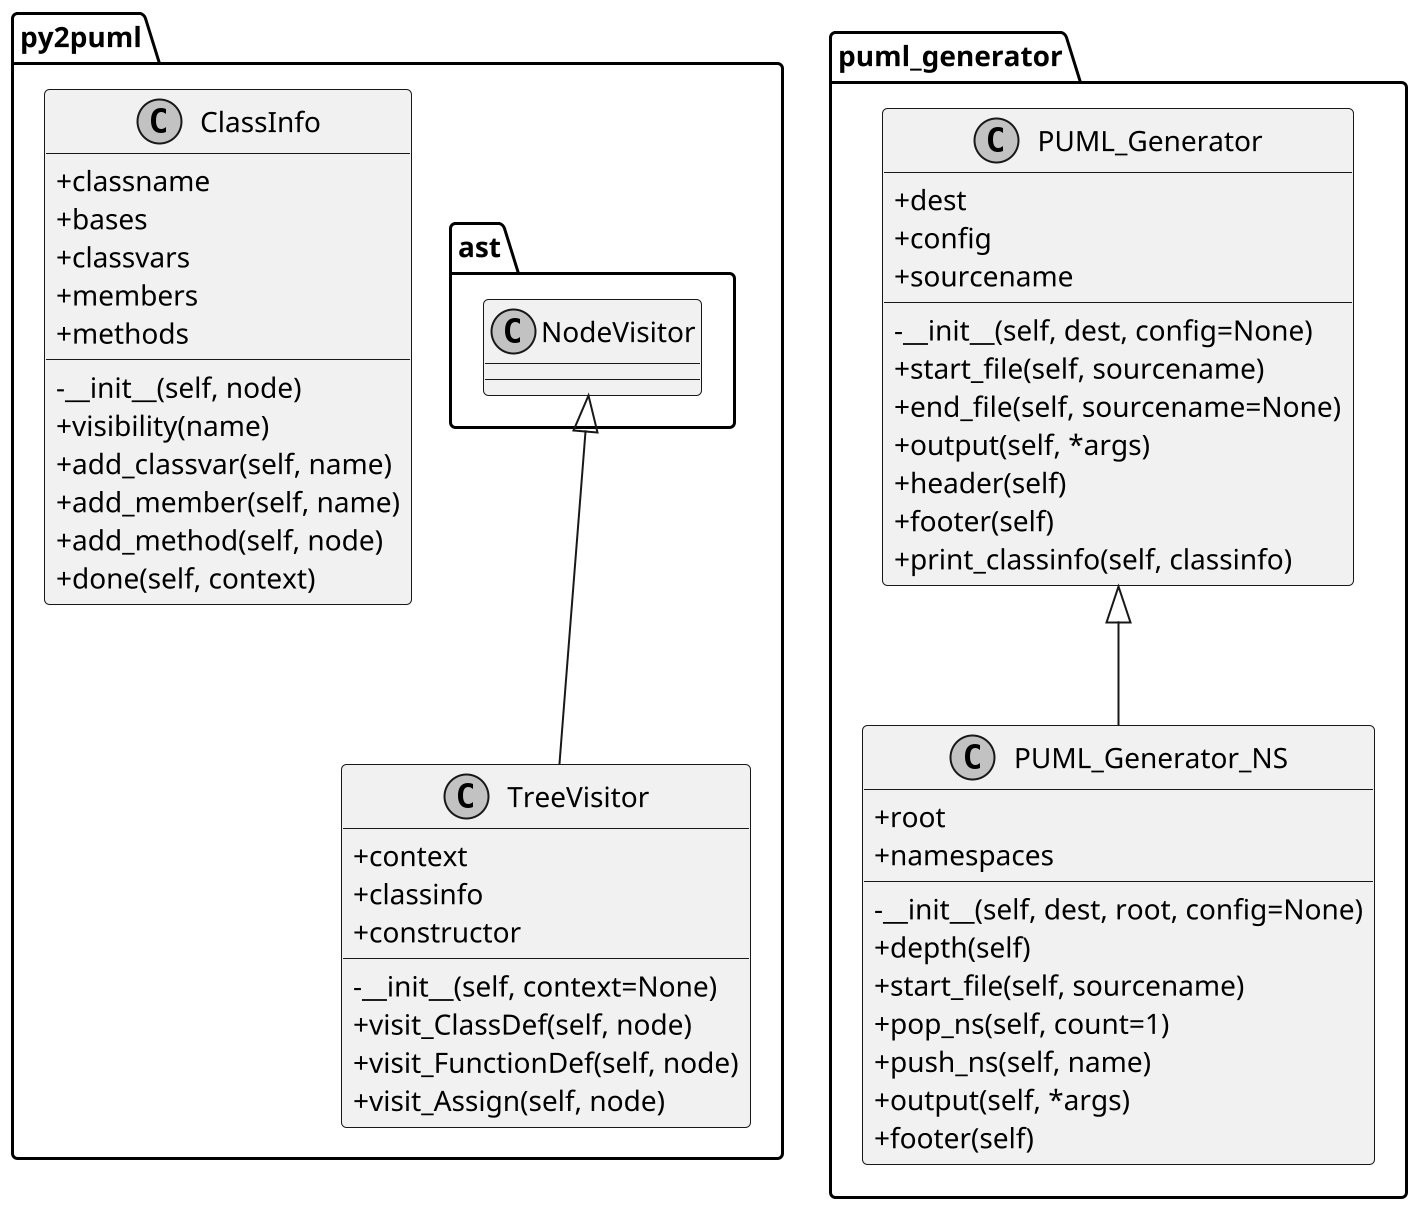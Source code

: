 @startuml
skinparam monochrome true
skinparam classAttributeIconSize 0
scale 2

namespace py2puml {
  class ClassInfo {
    +classname
    +bases
    +classvars
    +members
    +methods
    -__init__(self, node)
    +visibility(name)
    +add_classvar(self, name)
    +add_member(self, name)
    +add_method(self, node)
    +done(self, context)
  }

  ast.NodeVisitor <|-- TreeVisitor
  class TreeVisitor {
    +context
    +classinfo
    +constructor
    -__init__(self, context=None)
    +visit_ClassDef(self, node)
    +visit_FunctionDef(self, node)
    +visit_Assign(self, node)
  }

}
namespace puml_generator {
  class PUML_Generator {
    +dest
    +config
    +sourcename
    -__init__(self, dest, config=None)
    +start_file(self, sourcename)
    +end_file(self, sourcename=None)
    +output(self, *args)
    +header(self)
    +footer(self)
    +print_classinfo(self, classinfo)
  }

  PUML_Generator <|-- PUML_Generator_NS
  class PUML_Generator_NS {
    +root
    +namespaces
    -__init__(self, dest, root, config=None)
    +depth(self)
    +start_file(self, sourcename)
    +pop_ns(self, count=1)
    +push_ns(self, name)
    +output(self, *args)
    +footer(self)
  }

}
@enduml
